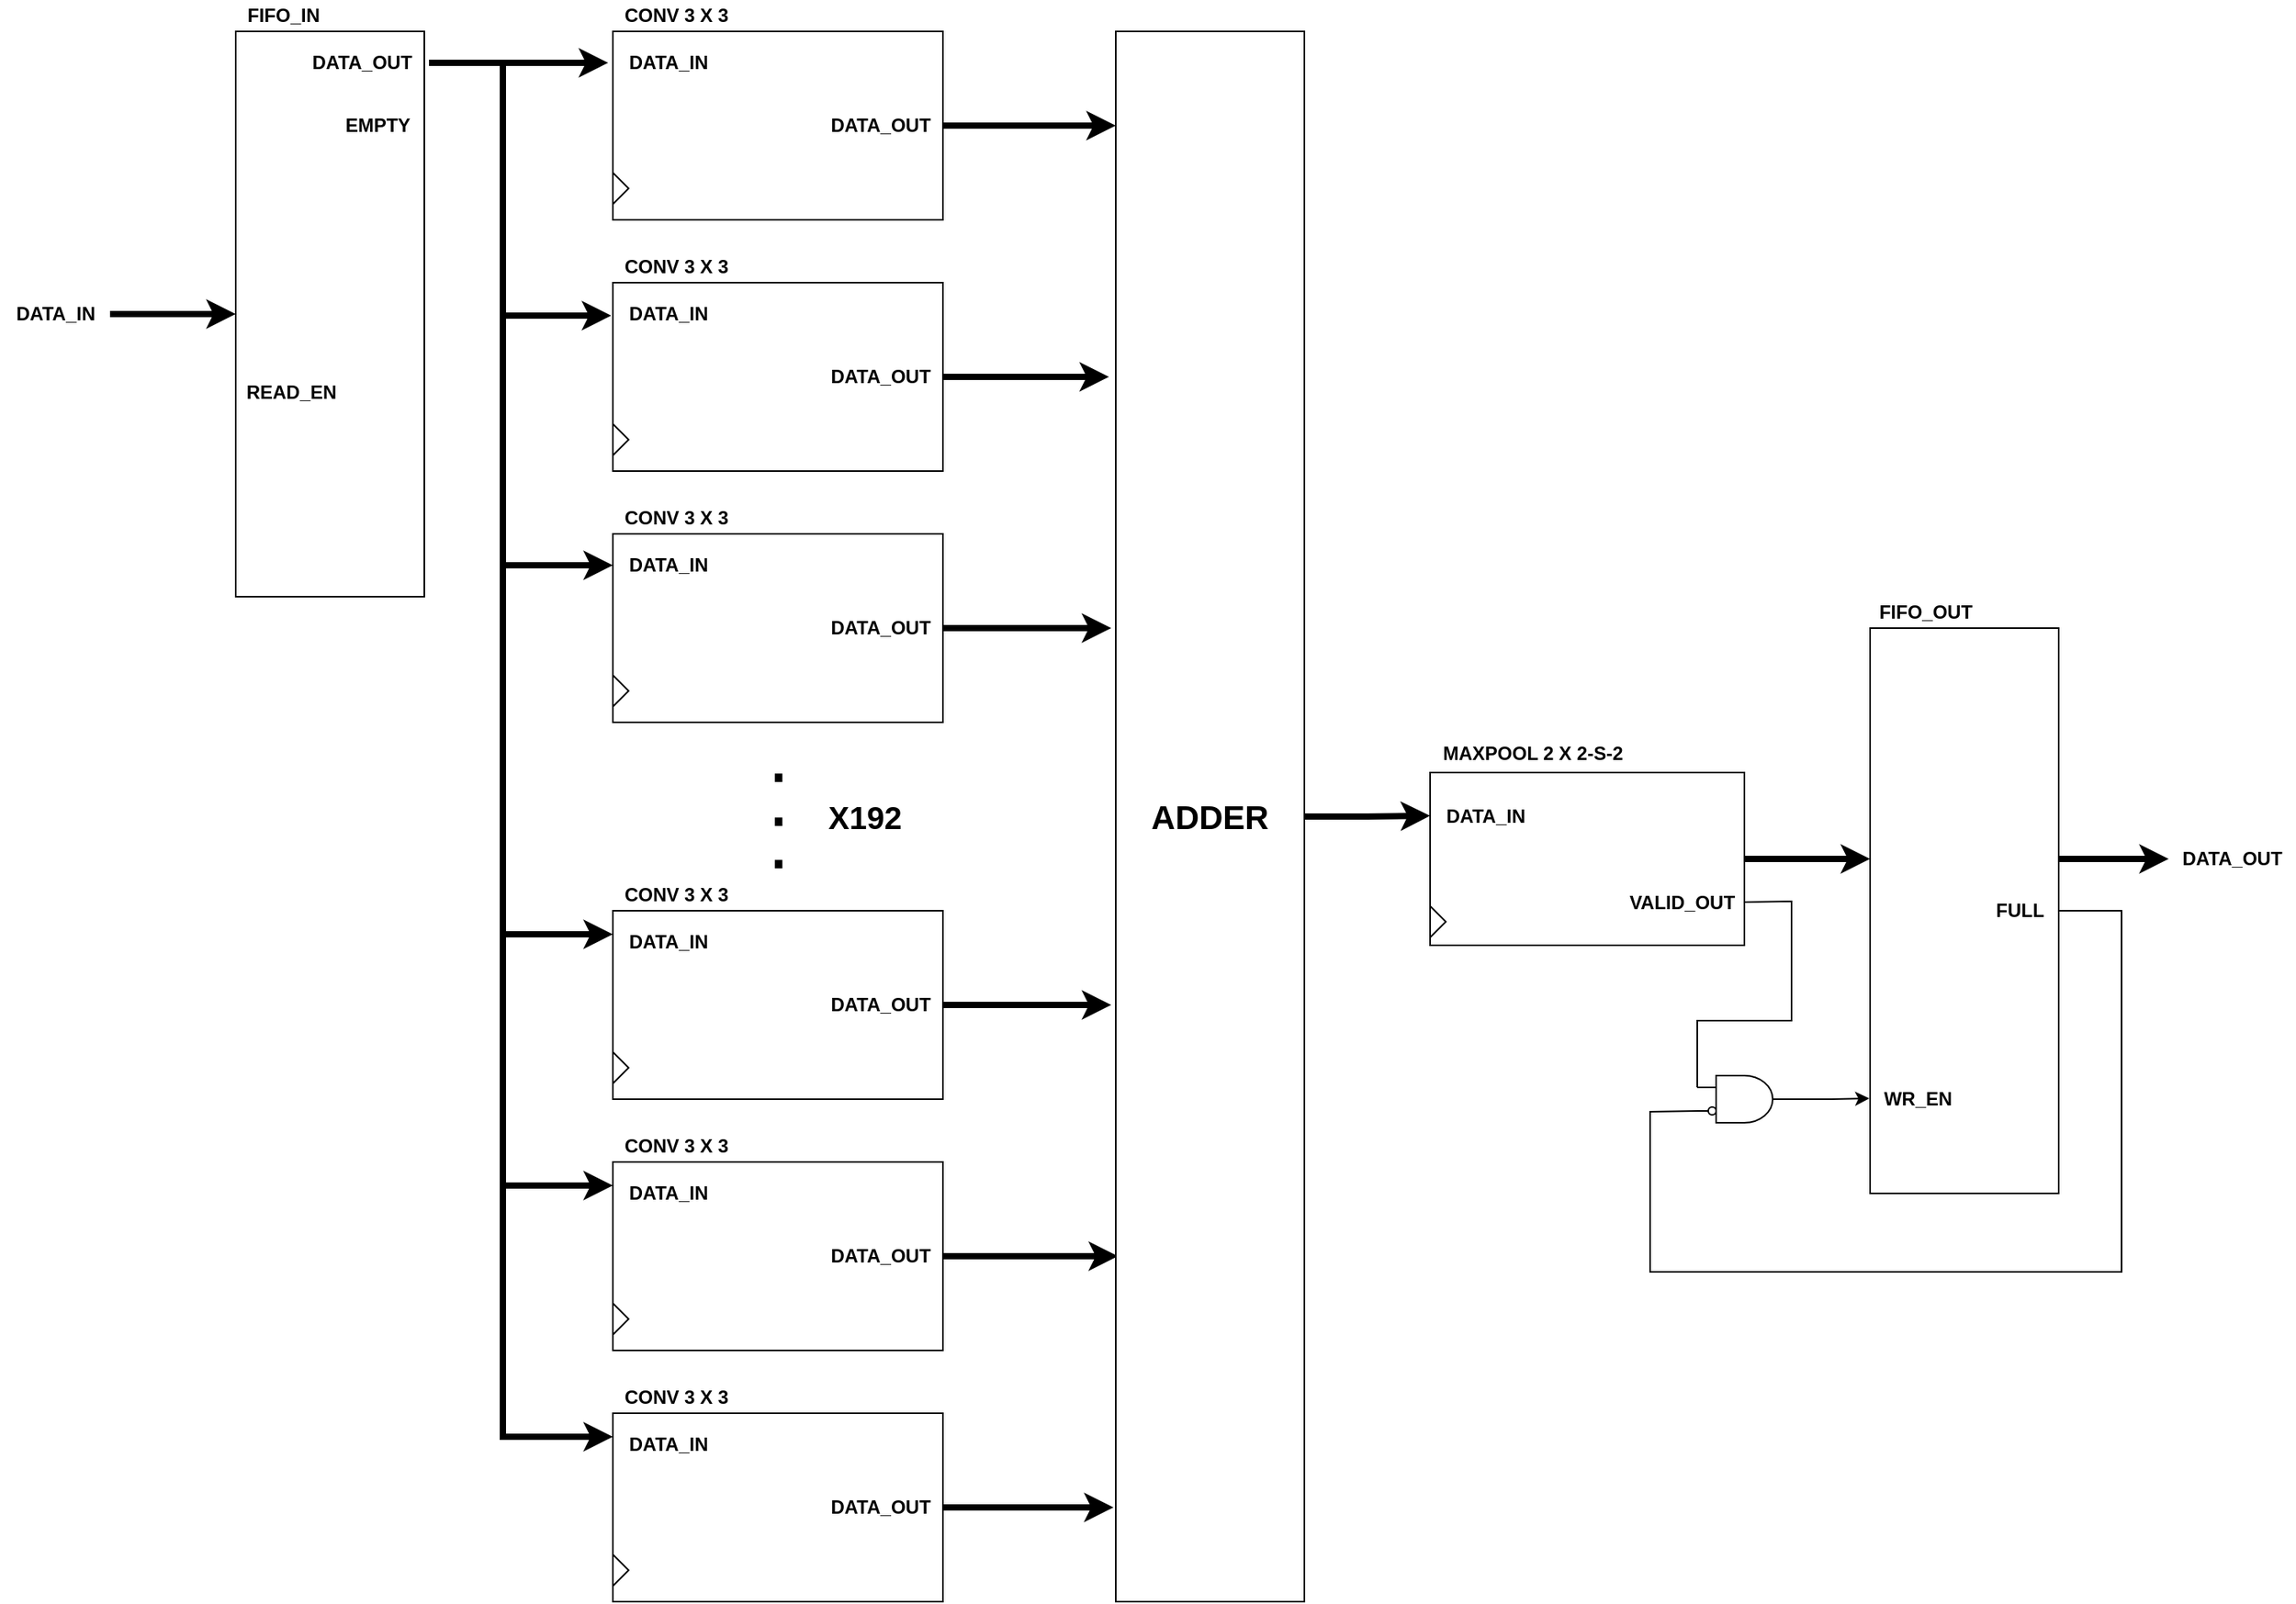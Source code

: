 <mxfile version="14.7.6" type="device"><diagram id="owzrmX5hhlDCUIoPrIkk" name="Page-1"><mxGraphModel dx="1021" dy="567" grid="1" gridSize="10" guides="1" tooltips="1" connect="1" arrows="1" fold="1" page="1" pageScale="1" pageWidth="100000" pageHeight="100000" math="0" shadow="0"><root><mxCell id="0"/><mxCell id="1" parent="0"/><mxCell id="M-P66Tao9Cqa35zLyj6Y-1" value="" style="rounded=0;whiteSpace=wrap;html=1;" vertex="1" parent="1"><mxGeometry x="560" y="960" width="120" height="360" as="geometry"/></mxCell><mxCell id="M-P66Tao9Cqa35zLyj6Y-18" style="edgeStyle=orthogonalEdgeStyle;rounded=0;orthogonalLoop=1;jettySize=auto;html=1;exitX=1;exitY=0.5;exitDx=0;exitDy=0;entryX=0;entryY=0.06;entryDx=0;entryDy=0;entryPerimeter=0;strokeWidth=4;" edge="1" parent="1" source="M-P66Tao9Cqa35zLyj6Y-2" target="M-P66Tao9Cqa35zLyj6Y-9"><mxGeometry relative="1" as="geometry"/></mxCell><mxCell id="M-P66Tao9Cqa35zLyj6Y-2" value="" style="rounded=0;whiteSpace=wrap;html=1;" vertex="1" parent="1"><mxGeometry x="800" y="960" width="210" height="120" as="geometry"/></mxCell><mxCell id="M-P66Tao9Cqa35zLyj6Y-19" style="edgeStyle=orthogonalEdgeStyle;rounded=0;orthogonalLoop=1;jettySize=auto;html=1;exitX=1;exitY=0.5;exitDx=0;exitDy=0;entryX=-0.036;entryY=0.22;entryDx=0;entryDy=0;entryPerimeter=0;strokeWidth=4;" edge="1" parent="1" source="M-P66Tao9Cqa35zLyj6Y-3" target="M-P66Tao9Cqa35zLyj6Y-9"><mxGeometry relative="1" as="geometry"/></mxCell><mxCell id="M-P66Tao9Cqa35zLyj6Y-3" value="" style="rounded=0;whiteSpace=wrap;html=1;" vertex="1" parent="1"><mxGeometry x="800" y="1120" width="210" height="120" as="geometry"/></mxCell><mxCell id="M-P66Tao9Cqa35zLyj6Y-20" style="edgeStyle=orthogonalEdgeStyle;rounded=0;orthogonalLoop=1;jettySize=auto;html=1;exitX=1;exitY=0.5;exitDx=0;exitDy=0;entryX=-0.024;entryY=0.38;entryDx=0;entryDy=0;entryPerimeter=0;strokeWidth=4;" edge="1" parent="1" source="M-P66Tao9Cqa35zLyj6Y-4" target="M-P66Tao9Cqa35zLyj6Y-9"><mxGeometry relative="1" as="geometry"/></mxCell><mxCell id="M-P66Tao9Cqa35zLyj6Y-4" value="" style="rounded=0;whiteSpace=wrap;html=1;" vertex="1" parent="1"><mxGeometry x="800" y="1280" width="210" height="120" as="geometry"/></mxCell><mxCell id="M-P66Tao9Cqa35zLyj6Y-21" style="edgeStyle=orthogonalEdgeStyle;rounded=0;orthogonalLoop=1;jettySize=auto;html=1;exitX=1;exitY=0.5;exitDx=0;exitDy=0;entryX=-0.024;entryY=0.62;entryDx=0;entryDy=0;entryPerimeter=0;strokeWidth=4;" edge="1" parent="1" source="M-P66Tao9Cqa35zLyj6Y-5" target="M-P66Tao9Cqa35zLyj6Y-9"><mxGeometry relative="1" as="geometry"/></mxCell><mxCell id="M-P66Tao9Cqa35zLyj6Y-5" value="" style="rounded=0;whiteSpace=wrap;html=1;" vertex="1" parent="1"><mxGeometry x="800" y="1520" width="210" height="120" as="geometry"/></mxCell><mxCell id="M-P66Tao9Cqa35zLyj6Y-22" style="edgeStyle=orthogonalEdgeStyle;rounded=0;orthogonalLoop=1;jettySize=auto;html=1;exitX=1;exitY=0.5;exitDx=0;exitDy=0;entryX=0.012;entryY=0.78;entryDx=0;entryDy=0;entryPerimeter=0;strokeWidth=4;" edge="1" parent="1" source="M-P66Tao9Cqa35zLyj6Y-6" target="M-P66Tao9Cqa35zLyj6Y-9"><mxGeometry relative="1" as="geometry"/></mxCell><mxCell id="M-P66Tao9Cqa35zLyj6Y-6" value="" style="rounded=0;whiteSpace=wrap;html=1;" vertex="1" parent="1"><mxGeometry x="800" y="1680" width="210" height="120" as="geometry"/></mxCell><mxCell id="M-P66Tao9Cqa35zLyj6Y-23" style="edgeStyle=orthogonalEdgeStyle;rounded=0;orthogonalLoop=1;jettySize=auto;html=1;exitX=1;exitY=0.5;exitDx=0;exitDy=0;entryX=-0.012;entryY=0.94;entryDx=0;entryDy=0;entryPerimeter=0;strokeWidth=4;" edge="1" parent="1" source="M-P66Tao9Cqa35zLyj6Y-7" target="M-P66Tao9Cqa35zLyj6Y-9"><mxGeometry relative="1" as="geometry"/></mxCell><mxCell id="M-P66Tao9Cqa35zLyj6Y-7" value="" style="rounded=0;whiteSpace=wrap;html=1;" vertex="1" parent="1"><mxGeometry x="800" y="1840" width="210" height="120" as="geometry"/></mxCell><mxCell id="M-P66Tao9Cqa35zLyj6Y-8" value="&lt;font style=&quot;font-size: 50px ; line-height: 30%&quot;&gt;.&lt;br&gt;.&lt;br&gt;.&lt;/font&gt;" style="text;html=1;align=center;verticalAlign=middle;resizable=0;points=[];autosize=1;strokeColor=none;" vertex="1" parent="1"><mxGeometry x="890" y="1410" width="30" height="90" as="geometry"/></mxCell><mxCell id="M-P66Tao9Cqa35zLyj6Y-11" value="" style="edgeStyle=orthogonalEdgeStyle;rounded=0;orthogonalLoop=1;jettySize=auto;html=1;strokeWidth=4;entryX=0;entryY=0.25;entryDx=0;entryDy=0;" edge="1" parent="1" source="M-P66Tao9Cqa35zLyj6Y-9" target="M-P66Tao9Cqa35zLyj6Y-10"><mxGeometry relative="1" as="geometry"/></mxCell><mxCell id="M-P66Tao9Cqa35zLyj6Y-9" value="&lt;font style=&quot;font-size: 21px&quot;&gt;&lt;b&gt;ADDER&lt;/b&gt;&lt;/font&gt;" style="rounded=0;whiteSpace=wrap;html=1;" vertex="1" parent="1"><mxGeometry x="1120" y="960" width="120" height="1000" as="geometry"/></mxCell><mxCell id="M-P66Tao9Cqa35zLyj6Y-34" value="" style="edgeStyle=orthogonalEdgeStyle;rounded=0;orthogonalLoop=1;jettySize=auto;html=1;strokeWidth=4;" edge="1" parent="1" source="M-P66Tao9Cqa35zLyj6Y-10"><mxGeometry relative="1" as="geometry"><mxPoint x="1600" y="1487" as="targetPoint"/></mxGeometry></mxCell><mxCell id="M-P66Tao9Cqa35zLyj6Y-10" value="" style="rounded=0;whiteSpace=wrap;html=1;" vertex="1" parent="1"><mxGeometry x="1320" y="1432" width="200" height="110" as="geometry"/></mxCell><mxCell id="M-P66Tao9Cqa35zLyj6Y-24" value="&lt;font style=&quot;font-size: 12px&quot;&gt;&lt;b&gt;CONV 3 X 3&lt;/b&gt;&lt;/font&gt;" style="text;html=1;align=center;verticalAlign=middle;resizable=0;points=[];autosize=1;strokeColor=none;" vertex="1" parent="1"><mxGeometry x="800" y="940" width="80" height="20" as="geometry"/></mxCell><mxCell id="M-P66Tao9Cqa35zLyj6Y-25" value="&lt;b&gt;CONV 3 X 3&lt;/b&gt;" style="text;html=1;align=center;verticalAlign=middle;resizable=0;points=[];autosize=1;strokeColor=none;" vertex="1" parent="1"><mxGeometry x="800" y="1100" width="80" height="20" as="geometry"/></mxCell><mxCell id="M-P66Tao9Cqa35zLyj6Y-26" value="&lt;b&gt;CONV 3 X 3&lt;/b&gt;" style="text;html=1;align=center;verticalAlign=middle;resizable=0;points=[];autosize=1;strokeColor=none;" vertex="1" parent="1"><mxGeometry x="800" y="1260" width="80" height="20" as="geometry"/></mxCell><mxCell id="M-P66Tao9Cqa35zLyj6Y-27" value="&lt;font style=&quot;font-size: 12px&quot;&gt;&lt;b&gt;CONV 3 X 3&lt;/b&gt;&lt;/font&gt;" style="text;html=1;align=center;verticalAlign=middle;resizable=0;points=[];autosize=1;strokeColor=none;" vertex="1" parent="1"><mxGeometry x="800" y="1500" width="80" height="20" as="geometry"/></mxCell><mxCell id="M-P66Tao9Cqa35zLyj6Y-28" value="&lt;b&gt;CONV 3 X 3&lt;/b&gt;" style="text;html=1;align=center;verticalAlign=middle;resizable=0;points=[];autosize=1;strokeColor=none;" vertex="1" parent="1"><mxGeometry x="800" y="1660" width="80" height="20" as="geometry"/></mxCell><mxCell id="M-P66Tao9Cqa35zLyj6Y-29" value="&lt;b&gt;CONV 3 X 3&lt;/b&gt;" style="text;html=1;align=center;verticalAlign=middle;resizable=0;points=[];autosize=1;strokeColor=none;" vertex="1" parent="1"><mxGeometry x="800" y="1820" width="80" height="20" as="geometry"/></mxCell><mxCell id="M-P66Tao9Cqa35zLyj6Y-30" value="&lt;b&gt;MAXPOOL 2 X 2-S-2&lt;/b&gt;" style="text;html=1;align=center;verticalAlign=middle;resizable=0;points=[];autosize=1;strokeColor=none;" vertex="1" parent="1"><mxGeometry x="1320" y="1410" width="130" height="20" as="geometry"/></mxCell><mxCell id="M-P66Tao9Cqa35zLyj6Y-31" value="&lt;font size=&quot;1&quot;&gt;&lt;b style=&quot;font-size: 20px&quot;&gt;X192&lt;/b&gt;&lt;/font&gt;" style="text;html=1;align=center;verticalAlign=middle;resizable=0;points=[];autosize=1;strokeColor=none;" vertex="1" parent="1"><mxGeometry x="930" y="1450" width="60" height="20" as="geometry"/></mxCell><mxCell id="M-P66Tao9Cqa35zLyj6Y-35" value="" style="endArrow=classic;html=1;strokeWidth=4;" edge="1" parent="1"><mxGeometry width="50" height="50" relative="1" as="geometry"><mxPoint x="683" y="980" as="sourcePoint"/><mxPoint x="797" y="980" as="targetPoint"/></mxGeometry></mxCell><mxCell id="M-P66Tao9Cqa35zLyj6Y-36" value="" style="endArrow=classic;html=1;strokeWidth=4;entryX=-0.005;entryY=0.175;entryDx=0;entryDy=0;rounded=0;entryPerimeter=0;" edge="1" parent="1" target="M-P66Tao9Cqa35zLyj6Y-3"><mxGeometry width="50" height="50" relative="1" as="geometry"><mxPoint x="730" y="980" as="sourcePoint"/><mxPoint x="780" y="1100" as="targetPoint"/><Array as="points"><mxPoint x="730" y="1141"/></Array></mxGeometry></mxCell><mxCell id="M-P66Tao9Cqa35zLyj6Y-38" value="" style="endArrow=classic;html=1;strokeWidth=4;entryX=0;entryY=0.25;entryDx=0;entryDy=0;rounded=0;" edge="1" parent="1"><mxGeometry width="50" height="50" relative="1" as="geometry"><mxPoint x="730" y="1140" as="sourcePoint"/><mxPoint x="800" y="1300" as="targetPoint"/><Array as="points"><mxPoint x="730" y="1300"/></Array></mxGeometry></mxCell><mxCell id="M-P66Tao9Cqa35zLyj6Y-39" value="" style="endArrow=classic;html=1;strokeWidth=4;entryX=0;entryY=0.25;entryDx=0;entryDy=0;rounded=0;" edge="1" parent="1"><mxGeometry width="50" height="50" relative="1" as="geometry"><mxPoint x="730" y="1300" as="sourcePoint"/><mxPoint x="800" y="1535" as="targetPoint"/><Array as="points"><mxPoint x="730" y="1535"/></Array></mxGeometry></mxCell><mxCell id="M-P66Tao9Cqa35zLyj6Y-40" value="" style="endArrow=classic;html=1;strokeWidth=4;entryX=0;entryY=0.25;entryDx=0;entryDy=0;rounded=0;" edge="1" parent="1"><mxGeometry width="50" height="50" relative="1" as="geometry"><mxPoint x="730" y="1530" as="sourcePoint"/><mxPoint x="800" y="1695" as="targetPoint"/><Array as="points"><mxPoint x="730" y="1695"/></Array></mxGeometry></mxCell><mxCell id="M-P66Tao9Cqa35zLyj6Y-41" value="" style="endArrow=classic;html=1;strokeWidth=4;entryX=0;entryY=0.25;entryDx=0;entryDy=0;rounded=0;" edge="1" parent="1"><mxGeometry width="50" height="50" relative="1" as="geometry"><mxPoint x="730" y="1690" as="sourcePoint"/><mxPoint x="800" y="1855" as="targetPoint"/><Array as="points"><mxPoint x="730" y="1855"/></Array></mxGeometry></mxCell><mxCell id="M-P66Tao9Cqa35zLyj6Y-42" value="&lt;b&gt;DATA_OUT&lt;/b&gt;" style="text;html=1;align=center;verticalAlign=middle;resizable=0;points=[];autosize=1;strokeColor=none;" vertex="1" parent="1"><mxGeometry x="600" y="970" width="80" height="20" as="geometry"/></mxCell><mxCell id="M-P66Tao9Cqa35zLyj6Y-43" value="&lt;b&gt;DATA_IN&lt;/b&gt;" style="text;html=1;align=center;verticalAlign=middle;resizable=0;points=[];autosize=1;strokeColor=none;" vertex="1" parent="1"><mxGeometry x="800" y="970" width="70" height="20" as="geometry"/></mxCell><mxCell id="M-P66Tao9Cqa35zLyj6Y-44" value="&lt;b&gt;DATA_IN&lt;/b&gt;" style="text;html=1;align=center;verticalAlign=middle;resizable=0;points=[];autosize=1;strokeColor=none;" vertex="1" parent="1"><mxGeometry x="800" y="1130" width="70" height="20" as="geometry"/></mxCell><mxCell id="M-P66Tao9Cqa35zLyj6Y-45" value="&lt;b&gt;DATA_IN&lt;/b&gt;" style="text;html=1;align=center;verticalAlign=middle;resizable=0;points=[];autosize=1;strokeColor=none;" vertex="1" parent="1"><mxGeometry x="800" y="1290" width="70" height="20" as="geometry"/></mxCell><mxCell id="M-P66Tao9Cqa35zLyj6Y-46" value="&lt;b&gt;DATA_IN&lt;/b&gt;" style="text;html=1;align=center;verticalAlign=middle;resizable=0;points=[];autosize=1;strokeColor=none;" vertex="1" parent="1"><mxGeometry x="800" y="1530" width="70" height="20" as="geometry"/></mxCell><mxCell id="M-P66Tao9Cqa35zLyj6Y-47" value="&lt;b&gt;DATA_IN&lt;/b&gt;" style="text;html=1;align=center;verticalAlign=middle;resizable=0;points=[];autosize=1;strokeColor=none;" vertex="1" parent="1"><mxGeometry x="800" y="1690" width="70" height="20" as="geometry"/></mxCell><mxCell id="M-P66Tao9Cqa35zLyj6Y-48" value="&lt;b&gt;DATA_IN&lt;/b&gt;" style="text;html=1;align=center;verticalAlign=middle;resizable=0;points=[];autosize=1;strokeColor=none;" vertex="1" parent="1"><mxGeometry x="800" y="1850" width="70" height="20" as="geometry"/></mxCell><mxCell id="M-P66Tao9Cqa35zLyj6Y-49" value="&lt;b&gt;FIFO_IN&lt;/b&gt;" style="text;html=1;align=center;verticalAlign=middle;resizable=0;points=[];autosize=1;strokeColor=none;" vertex="1" parent="1"><mxGeometry x="560" y="940" width="60" height="20" as="geometry"/></mxCell><mxCell id="M-P66Tao9Cqa35zLyj6Y-50" value="&lt;b&gt;DATA_OUT&lt;/b&gt;" style="text;html=1;align=center;verticalAlign=middle;resizable=0;points=[];autosize=1;strokeColor=none;" vertex="1" parent="1"><mxGeometry x="930" y="1010" width="80" height="20" as="geometry"/></mxCell><mxCell id="M-P66Tao9Cqa35zLyj6Y-51" value="&lt;b&gt;DATA_OUT&lt;/b&gt;" style="text;html=1;align=center;verticalAlign=middle;resizable=0;points=[];autosize=1;strokeColor=none;" vertex="1" parent="1"><mxGeometry x="930" y="1170" width="80" height="20" as="geometry"/></mxCell><mxCell id="M-P66Tao9Cqa35zLyj6Y-52" value="&lt;b&gt;DATA_OUT&lt;/b&gt;" style="text;html=1;align=center;verticalAlign=middle;resizable=0;points=[];autosize=1;strokeColor=none;" vertex="1" parent="1"><mxGeometry x="930" y="1330" width="80" height="20" as="geometry"/></mxCell><mxCell id="M-P66Tao9Cqa35zLyj6Y-53" value="&lt;b&gt;DATA_OUT&lt;/b&gt;" style="text;html=1;align=center;verticalAlign=middle;resizable=0;points=[];autosize=1;strokeColor=none;" vertex="1" parent="1"><mxGeometry x="930" y="1570" width="80" height="20" as="geometry"/></mxCell><mxCell id="M-P66Tao9Cqa35zLyj6Y-54" value="&lt;b&gt;DATA_OUT&lt;/b&gt;" style="text;html=1;align=center;verticalAlign=middle;resizable=0;points=[];autosize=1;strokeColor=none;" vertex="1" parent="1"><mxGeometry x="930" y="1730" width="80" height="20" as="geometry"/></mxCell><mxCell id="M-P66Tao9Cqa35zLyj6Y-55" value="&lt;b&gt;DATA_OUT&lt;/b&gt;" style="text;html=1;align=center;verticalAlign=middle;resizable=0;points=[];autosize=1;strokeColor=none;" vertex="1" parent="1"><mxGeometry x="930" y="1890" width="80" height="20" as="geometry"/></mxCell><mxCell id="M-P66Tao9Cqa35zLyj6Y-56" value="&lt;b&gt;DATA_IN&lt;/b&gt;" style="text;html=1;align=center;verticalAlign=middle;resizable=0;points=[];autosize=1;strokeColor=none;" vertex="1" parent="1"><mxGeometry x="1320" y="1450" width="70" height="20" as="geometry"/></mxCell><mxCell id="M-P66Tao9Cqa35zLyj6Y-58" value="" style="triangle;whiteSpace=wrap;html=1;" vertex="1" parent="1"><mxGeometry x="1320" y="1517" width="10" height="20" as="geometry"/></mxCell><mxCell id="M-P66Tao9Cqa35zLyj6Y-59" value="" style="triangle;whiteSpace=wrap;html=1;" vertex="1" parent="1"><mxGeometry x="800" y="1050" width="10" height="20" as="geometry"/></mxCell><mxCell id="M-P66Tao9Cqa35zLyj6Y-60" value="" style="triangle;whiteSpace=wrap;html=1;" vertex="1" parent="1"><mxGeometry x="800" y="1210" width="10" height="20" as="geometry"/></mxCell><mxCell id="M-P66Tao9Cqa35zLyj6Y-61" value="" style="triangle;whiteSpace=wrap;html=1;" vertex="1" parent="1"><mxGeometry x="800" y="1370" width="10" height="20" as="geometry"/></mxCell><mxCell id="M-P66Tao9Cqa35zLyj6Y-62" value="" style="triangle;whiteSpace=wrap;html=1;" vertex="1" parent="1"><mxGeometry x="800" y="1610" width="10" height="20" as="geometry"/></mxCell><mxCell id="M-P66Tao9Cqa35zLyj6Y-63" value="" style="triangle;whiteSpace=wrap;html=1;" vertex="1" parent="1"><mxGeometry x="800" y="1770" width="10" height="20" as="geometry"/></mxCell><mxCell id="M-P66Tao9Cqa35zLyj6Y-64" value="" style="triangle;whiteSpace=wrap;html=1;" vertex="1" parent="1"><mxGeometry x="800" y="1930" width="10" height="20" as="geometry"/></mxCell><mxCell id="M-P66Tao9Cqa35zLyj6Y-65" value="" style="endArrow=classic;html=1;strokeWidth=4;entryX=0;entryY=0.5;entryDx=0;entryDy=0;" edge="1" parent="1" target="M-P66Tao9Cqa35zLyj6Y-1"><mxGeometry width="50" height="50" relative="1" as="geometry"><mxPoint x="480" y="1140" as="sourcePoint"/><mxPoint x="460" y="1110" as="targetPoint"/></mxGeometry></mxCell><mxCell id="M-P66Tao9Cqa35zLyj6Y-66" value="&lt;b&gt;DATA_IN&lt;/b&gt;" style="text;html=1;align=center;verticalAlign=middle;resizable=0;points=[];autosize=1;strokeColor=none;" vertex="1" parent="1"><mxGeometry x="410" y="1130" width="70" height="20" as="geometry"/></mxCell><mxCell id="M-P66Tao9Cqa35zLyj6Y-67" value="" style="endArrow=classic;html=1;strokeWidth=4;exitX=1;exitY=0.5;exitDx=0;exitDy=0;" edge="1" parent="1"><mxGeometry width="50" height="50" relative="1" as="geometry"><mxPoint x="1720" y="1487.0" as="sourcePoint"/><mxPoint x="1790" y="1487" as="targetPoint"/></mxGeometry></mxCell><mxCell id="M-P66Tao9Cqa35zLyj6Y-68" value="&lt;b&gt;DATA_OUT&lt;/b&gt;" style="text;html=1;align=center;verticalAlign=middle;resizable=0;points=[];autosize=1;strokeColor=none;" vertex="1" parent="1"><mxGeometry x="1790" y="1477" width="80" height="20" as="geometry"/></mxCell><mxCell id="M-P66Tao9Cqa35zLyj6Y-71" value="" style="rounded=0;whiteSpace=wrap;html=1;" vertex="1" parent="1"><mxGeometry x="1600" y="1340" width="120" height="360" as="geometry"/></mxCell><mxCell id="M-P66Tao9Cqa35zLyj6Y-72" value="&lt;b&gt;FIFO_OUT&lt;/b&gt;" style="text;html=1;align=center;verticalAlign=middle;resizable=0;points=[];autosize=1;strokeColor=none;" vertex="1" parent="1"><mxGeometry x="1600" y="1320" width="70" height="20" as="geometry"/></mxCell><mxCell id="M-P66Tao9Cqa35zLyj6Y-76" style="edgeStyle=orthogonalEdgeStyle;rounded=0;orthogonalLoop=1;jettySize=auto;html=1;exitX=1;exitY=0.5;exitDx=0;exitDy=0;exitPerimeter=0;entryX=-0.004;entryY=0.832;entryDx=0;entryDy=0;entryPerimeter=0;strokeWidth=1;" edge="1" parent="1" source="M-P66Tao9Cqa35zLyj6Y-73" target="M-P66Tao9Cqa35zLyj6Y-71"><mxGeometry relative="1" as="geometry"/></mxCell><mxCell id="M-P66Tao9Cqa35zLyj6Y-73" value="" style="verticalLabelPosition=bottom;shadow=0;dashed=0;align=center;html=1;verticalAlign=top;shape=mxgraph.electrical.logic_gates.logic_gate;operation=and;" vertex="1" parent="1"><mxGeometry x="1490" y="1625" width="60" height="30" as="geometry"/></mxCell><mxCell id="M-P66Tao9Cqa35zLyj6Y-74" value="" style="endArrow=none;html=1;strokeWidth=1;entryX=1;entryY=0.5;entryDx=0;entryDy=0;exitX=0;exitY=0.75;exitDx=0;exitDy=0;exitPerimeter=0;rounded=0;" edge="1" parent="1" source="M-P66Tao9Cqa35zLyj6Y-73" target="M-P66Tao9Cqa35zLyj6Y-71"><mxGeometry width="50" height="50" relative="1" as="geometry"><mxPoint x="1450" y="1680" as="sourcePoint"/><mxPoint x="1830" y="1570" as="targetPoint"/><Array as="points"><mxPoint x="1460" y="1648"/><mxPoint x="1460" y="1750"/><mxPoint x="1760" y="1750"/><mxPoint x="1760" y="1520"/></Array></mxGeometry></mxCell><mxCell id="M-P66Tao9Cqa35zLyj6Y-75" value="" style="endArrow=none;html=1;strokeWidth=1;exitX=1;exitY=0.75;exitDx=0;exitDy=0;entryX=0;entryY=0.25;entryDx=0;entryDy=0;entryPerimeter=0;rounded=0;" edge="1" parent="1" source="M-P66Tao9Cqa35zLyj6Y-10" target="M-P66Tao9Cqa35zLyj6Y-73"><mxGeometry width="50" height="50" relative="1" as="geometry"><mxPoint x="1520" y="1580" as="sourcePoint"/><mxPoint x="1570" y="1530" as="targetPoint"/><Array as="points"><mxPoint x="1550" y="1514"/><mxPoint x="1550" y="1590"/><mxPoint x="1490" y="1590"/></Array></mxGeometry></mxCell><mxCell id="M-P66Tao9Cqa35zLyj6Y-77" value="" style="ellipse;whiteSpace=wrap;html=1;aspect=fixed;" vertex="1" parent="1"><mxGeometry x="1497" y="1645" width="5" height="5" as="geometry"/></mxCell><mxCell id="M-P66Tao9Cqa35zLyj6Y-78" value="&lt;b&gt;FULL&lt;/b&gt;" style="text;html=1;align=center;verticalAlign=middle;resizable=0;points=[];autosize=1;strokeColor=none;" vertex="1" parent="1"><mxGeometry x="1670" y="1510" width="50" height="20" as="geometry"/></mxCell><mxCell id="M-P66Tao9Cqa35zLyj6Y-79" value="&lt;b&gt;VALID_OUT&lt;/b&gt;" style="text;html=1;align=center;verticalAlign=middle;resizable=0;points=[];autosize=1;strokeColor=none;" vertex="1" parent="1"><mxGeometry x="1440" y="1505" width="80" height="20" as="geometry"/></mxCell><mxCell id="M-P66Tao9Cqa35zLyj6Y-80" value="&lt;b&gt;WR_EN&lt;/b&gt;" style="text;html=1;align=center;verticalAlign=middle;resizable=0;points=[];autosize=1;strokeColor=none;" vertex="1" parent="1"><mxGeometry x="1600" y="1630" width="60" height="20" as="geometry"/></mxCell><mxCell id="M-P66Tao9Cqa35zLyj6Y-81" value="&lt;b&gt;EMPTY&lt;/b&gt;" style="text;html=1;align=center;verticalAlign=middle;resizable=0;points=[];autosize=1;strokeColor=none;" vertex="1" parent="1"><mxGeometry x="620" y="1010" width="60" height="20" as="geometry"/></mxCell><mxCell id="M-P66Tao9Cqa35zLyj6Y-82" value="&lt;b&gt;READ_EN&lt;/b&gt;" style="text;html=1;align=center;verticalAlign=middle;resizable=0;points=[];autosize=1;strokeColor=none;" vertex="1" parent="1"><mxGeometry x="560" y="1180" width="70" height="20" as="geometry"/></mxCell></root></mxGraphModel></diagram></mxfile>
